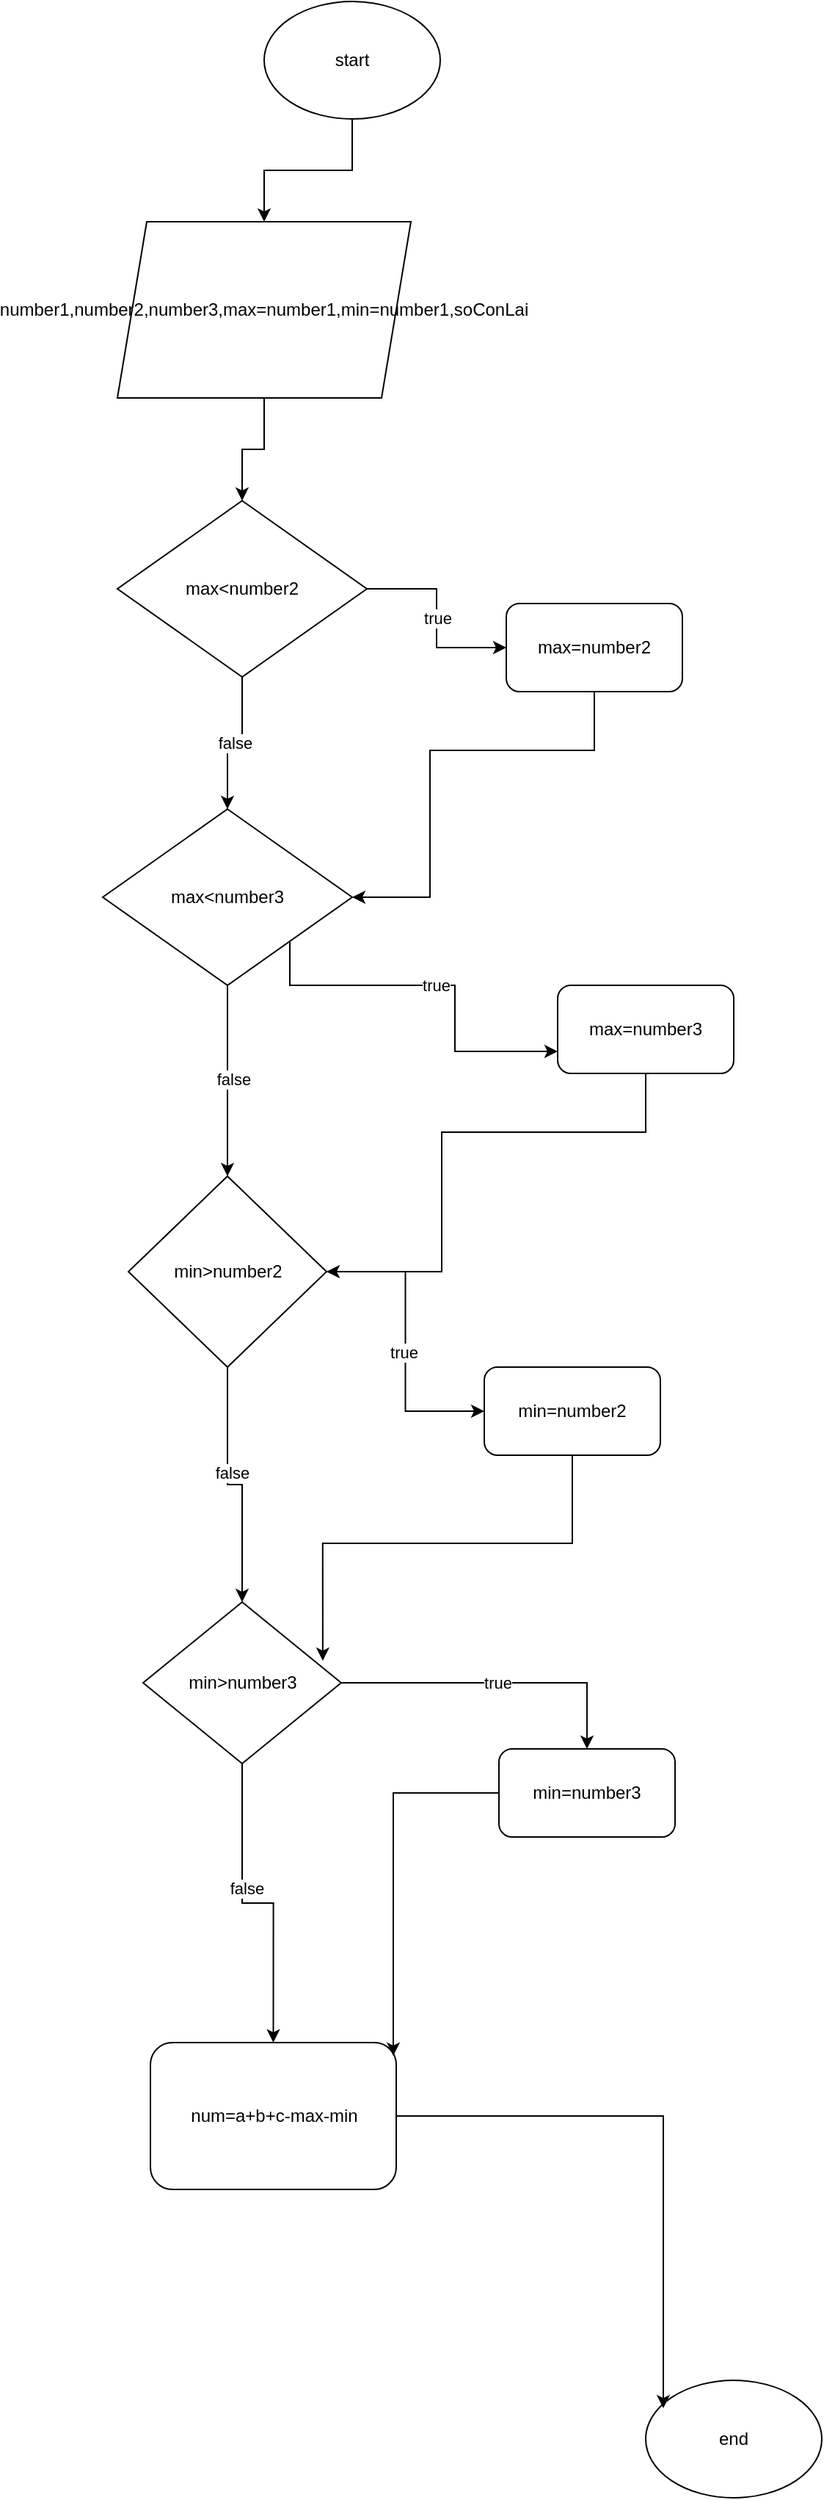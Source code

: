 <mxfile version="22.0.3" type="device">
  <diagram id="C5RBs43oDa-KdzZeNtuy" name="Page-1">
    <mxGraphModel dx="1036" dy="606" grid="1" gridSize="10" guides="1" tooltips="1" connect="1" arrows="1" fold="1" page="1" pageScale="1" pageWidth="827" pageHeight="1169" math="0" shadow="0">
      <root>
        <mxCell id="WIyWlLk6GJQsqaUBKTNV-0" />
        <mxCell id="WIyWlLk6GJQsqaUBKTNV-1" parent="WIyWlLk6GJQsqaUBKTNV-0" />
        <mxCell id="MLnVwpXvPS_MH8pCmM1l-2" style="edgeStyle=orthogonalEdgeStyle;rounded=0;orthogonalLoop=1;jettySize=auto;html=1;" parent="WIyWlLk6GJQsqaUBKTNV-1" source="MLnVwpXvPS_MH8pCmM1l-0" target="MLnVwpXvPS_MH8pCmM1l-1" edge="1">
          <mxGeometry relative="1" as="geometry" />
        </mxCell>
        <mxCell id="MLnVwpXvPS_MH8pCmM1l-0" value="start" style="ellipse;whiteSpace=wrap;html=1;" parent="WIyWlLk6GJQsqaUBKTNV-1" vertex="1">
          <mxGeometry x="320" y="60" width="120" height="80" as="geometry" />
        </mxCell>
        <mxCell id="MLnVwpXvPS_MH8pCmM1l-4" style="edgeStyle=orthogonalEdgeStyle;rounded=0;orthogonalLoop=1;jettySize=auto;html=1;entryX=0.5;entryY=0;entryDx=0;entryDy=0;" parent="WIyWlLk6GJQsqaUBKTNV-1" source="MLnVwpXvPS_MH8pCmM1l-1" target="MLnVwpXvPS_MH8pCmM1l-3" edge="1">
          <mxGeometry relative="1" as="geometry" />
        </mxCell>
        <mxCell id="MLnVwpXvPS_MH8pCmM1l-1" value="number1,number2,number3,max=number1,min=number1,soConLai" style="shape=parallelogram;perimeter=parallelogramPerimeter;whiteSpace=wrap;html=1;fixedSize=1;" parent="WIyWlLk6GJQsqaUBKTNV-1" vertex="1">
          <mxGeometry x="220" y="210" width="200" height="120" as="geometry" />
        </mxCell>
        <mxCell id="MLnVwpXvPS_MH8pCmM1l-8" value="true" style="edgeStyle=orthogonalEdgeStyle;rounded=0;orthogonalLoop=1;jettySize=auto;html=1;entryX=0;entryY=0.5;entryDx=0;entryDy=0;" parent="WIyWlLk6GJQsqaUBKTNV-1" source="MLnVwpXvPS_MH8pCmM1l-3" target="MLnVwpXvPS_MH8pCmM1l-7" edge="1">
          <mxGeometry relative="1" as="geometry" />
        </mxCell>
        <mxCell id="MLnVwpXvPS_MH8pCmM1l-14" value="false" style="edgeStyle=orthogonalEdgeStyle;rounded=0;orthogonalLoop=1;jettySize=auto;html=1;entryX=0.5;entryY=0;entryDx=0;entryDy=0;" parent="WIyWlLk6GJQsqaUBKTNV-1" source="MLnVwpXvPS_MH8pCmM1l-3" target="MLnVwpXvPS_MH8pCmM1l-5" edge="1">
          <mxGeometry relative="1" as="geometry" />
        </mxCell>
        <mxCell id="MLnVwpXvPS_MH8pCmM1l-3" value="max&amp;lt;number2" style="rhombus;whiteSpace=wrap;html=1;" parent="WIyWlLk6GJQsqaUBKTNV-1" vertex="1">
          <mxGeometry x="220" y="400" width="170" height="120" as="geometry" />
        </mxCell>
        <mxCell id="MLnVwpXvPS_MH8pCmM1l-18" value="true" style="edgeStyle=orthogonalEdgeStyle;rounded=0;orthogonalLoop=1;jettySize=auto;html=1;entryX=0;entryY=0.75;entryDx=0;entryDy=0;exitX=1;exitY=1;exitDx=0;exitDy=0;" parent="WIyWlLk6GJQsqaUBKTNV-1" source="MLnVwpXvPS_MH8pCmM1l-5" target="MLnVwpXvPS_MH8pCmM1l-17" edge="1">
          <mxGeometry relative="1" as="geometry">
            <Array as="points">
              <mxPoint x="338" y="730" />
              <mxPoint x="450" y="730" />
              <mxPoint x="450" y="775" />
            </Array>
          </mxGeometry>
        </mxCell>
        <mxCell id="MLnVwpXvPS_MH8pCmM1l-21" style="edgeStyle=orthogonalEdgeStyle;rounded=0;orthogonalLoop=1;jettySize=auto;html=1;entryX=0.5;entryY=0;entryDx=0;entryDy=0;" parent="WIyWlLk6GJQsqaUBKTNV-1" source="MLnVwpXvPS_MH8pCmM1l-5" target="MLnVwpXvPS_MH8pCmM1l-20" edge="1">
          <mxGeometry relative="1" as="geometry" />
        </mxCell>
        <mxCell id="MLnVwpXvPS_MH8pCmM1l-30" value="false" style="edgeLabel;html=1;align=center;verticalAlign=middle;resizable=0;points=[];" parent="MLnVwpXvPS_MH8pCmM1l-21" vertex="1" connectable="0">
          <mxGeometry x="-0.015" y="4" relative="1" as="geometry">
            <mxPoint as="offset" />
          </mxGeometry>
        </mxCell>
        <mxCell id="MLnVwpXvPS_MH8pCmM1l-5" value="max&amp;lt;number3" style="rhombus;whiteSpace=wrap;html=1;" parent="WIyWlLk6GJQsqaUBKTNV-1" vertex="1">
          <mxGeometry x="210" y="610" width="170" height="120" as="geometry" />
        </mxCell>
        <mxCell id="MLnVwpXvPS_MH8pCmM1l-13" style="edgeStyle=orthogonalEdgeStyle;rounded=0;orthogonalLoop=1;jettySize=auto;html=1;entryX=1;entryY=0.5;entryDx=0;entryDy=0;" parent="WIyWlLk6GJQsqaUBKTNV-1" source="MLnVwpXvPS_MH8pCmM1l-7" target="MLnVwpXvPS_MH8pCmM1l-5" edge="1">
          <mxGeometry relative="1" as="geometry">
            <Array as="points">
              <mxPoint x="545" y="570" />
              <mxPoint x="433" y="570" />
              <mxPoint x="433" y="670" />
            </Array>
          </mxGeometry>
        </mxCell>
        <mxCell id="MLnVwpXvPS_MH8pCmM1l-7" value="max=number2" style="rounded=1;whiteSpace=wrap;html=1;" parent="WIyWlLk6GJQsqaUBKTNV-1" vertex="1">
          <mxGeometry x="485" y="470" width="120" height="60" as="geometry" />
        </mxCell>
        <mxCell id="MLnVwpXvPS_MH8pCmM1l-22" style="edgeStyle=orthogonalEdgeStyle;rounded=0;orthogonalLoop=1;jettySize=auto;html=1;entryX=1;entryY=0.5;entryDx=0;entryDy=0;" parent="WIyWlLk6GJQsqaUBKTNV-1" source="MLnVwpXvPS_MH8pCmM1l-17" target="MLnVwpXvPS_MH8pCmM1l-20" edge="1">
          <mxGeometry relative="1" as="geometry">
            <Array as="points">
              <mxPoint x="580" y="830" />
              <mxPoint x="441" y="830" />
              <mxPoint x="441" y="925" />
            </Array>
          </mxGeometry>
        </mxCell>
        <mxCell id="MLnVwpXvPS_MH8pCmM1l-17" value="max=number3" style="rounded=1;whiteSpace=wrap;html=1;" parent="WIyWlLk6GJQsqaUBKTNV-1" vertex="1">
          <mxGeometry x="520" y="730" width="120" height="60" as="geometry" />
        </mxCell>
        <mxCell id="MLnVwpXvPS_MH8pCmM1l-24" style="edgeStyle=orthogonalEdgeStyle;rounded=0;orthogonalLoop=1;jettySize=auto;html=1;entryX=0;entryY=0.5;entryDx=0;entryDy=0;" parent="WIyWlLk6GJQsqaUBKTNV-1" source="MLnVwpXvPS_MH8pCmM1l-20" target="MLnVwpXvPS_MH8pCmM1l-23" edge="1">
          <mxGeometry relative="1" as="geometry" />
        </mxCell>
        <mxCell id="MLnVwpXvPS_MH8pCmM1l-25" value="true" style="edgeLabel;html=1;align=center;verticalAlign=middle;resizable=0;points=[];" parent="MLnVwpXvPS_MH8pCmM1l-24" vertex="1" connectable="0">
          <mxGeometry x="0.065" y="-2" relative="1" as="geometry">
            <mxPoint as="offset" />
          </mxGeometry>
        </mxCell>
        <mxCell id="MLnVwpXvPS_MH8pCmM1l-27" style="edgeStyle=orthogonalEdgeStyle;rounded=0;orthogonalLoop=1;jettySize=auto;html=1;entryX=0.5;entryY=0;entryDx=0;entryDy=0;" parent="WIyWlLk6GJQsqaUBKTNV-1" source="MLnVwpXvPS_MH8pCmM1l-20" target="MLnVwpXvPS_MH8pCmM1l-26" edge="1">
          <mxGeometry relative="1" as="geometry" />
        </mxCell>
        <mxCell id="MLnVwpXvPS_MH8pCmM1l-31" value="false" style="edgeLabel;html=1;align=center;verticalAlign=middle;resizable=0;points=[];" parent="MLnVwpXvPS_MH8pCmM1l-27" vertex="1" connectable="0">
          <mxGeometry x="-0.153" y="3" relative="1" as="geometry">
            <mxPoint as="offset" />
          </mxGeometry>
        </mxCell>
        <mxCell id="MLnVwpXvPS_MH8pCmM1l-20" value="min&amp;gt;number2" style="rhombus;whiteSpace=wrap;html=1;" parent="WIyWlLk6GJQsqaUBKTNV-1" vertex="1">
          <mxGeometry x="227.5" y="860" width="135" height="130" as="geometry" />
        </mxCell>
        <mxCell id="MLnVwpXvPS_MH8pCmM1l-23" value="min=number2" style="rounded=1;whiteSpace=wrap;html=1;" parent="WIyWlLk6GJQsqaUBKTNV-1" vertex="1">
          <mxGeometry x="470" y="990" width="120" height="60" as="geometry" />
        </mxCell>
        <mxCell id="MLnVwpXvPS_MH8pCmM1l-33" value="true" style="edgeStyle=orthogonalEdgeStyle;rounded=0;orthogonalLoop=1;jettySize=auto;html=1;entryX=0.5;entryY=0;entryDx=0;entryDy=0;" parent="WIyWlLk6GJQsqaUBKTNV-1" source="MLnVwpXvPS_MH8pCmM1l-26" target="MLnVwpXvPS_MH8pCmM1l-32" edge="1">
          <mxGeometry relative="1" as="geometry" />
        </mxCell>
        <mxCell id="MLnVwpXvPS_MH8pCmM1l-35" style="edgeStyle=orthogonalEdgeStyle;rounded=0;orthogonalLoop=1;jettySize=auto;html=1;entryX=0.5;entryY=0;entryDx=0;entryDy=0;" parent="WIyWlLk6GJQsqaUBKTNV-1" source="MLnVwpXvPS_MH8pCmM1l-26" target="MLnVwpXvPS_MH8pCmM1l-36" edge="1">
          <mxGeometry relative="1" as="geometry">
            <mxPoint x="320" y="1430" as="targetPoint" />
          </mxGeometry>
        </mxCell>
        <mxCell id="MLnVwpXvPS_MH8pCmM1l-41" value="false" style="edgeLabel;html=1;align=center;verticalAlign=middle;resizable=0;points=[];" parent="MLnVwpXvPS_MH8pCmM1l-35" vertex="1" connectable="0">
          <mxGeometry x="-0.196" y="3" relative="1" as="geometry">
            <mxPoint as="offset" />
          </mxGeometry>
        </mxCell>
        <mxCell id="MLnVwpXvPS_MH8pCmM1l-26" value="min&amp;gt;number3" style="rhombus;whiteSpace=wrap;html=1;" parent="WIyWlLk6GJQsqaUBKTNV-1" vertex="1">
          <mxGeometry x="237.5" y="1150" width="135" height="110" as="geometry" />
        </mxCell>
        <mxCell id="MLnVwpXvPS_MH8pCmM1l-29" style="edgeStyle=orthogonalEdgeStyle;rounded=0;orthogonalLoop=1;jettySize=auto;html=1;entryX=0.907;entryY=0.364;entryDx=0;entryDy=0;entryPerimeter=0;" parent="WIyWlLk6GJQsqaUBKTNV-1" source="MLnVwpXvPS_MH8pCmM1l-23" target="MLnVwpXvPS_MH8pCmM1l-26" edge="1">
          <mxGeometry relative="1" as="geometry">
            <Array as="points">
              <mxPoint x="530" y="1110" />
              <mxPoint x="360" y="1110" />
            </Array>
          </mxGeometry>
        </mxCell>
        <mxCell id="MLnVwpXvPS_MH8pCmM1l-32" value="min=number3" style="rounded=1;whiteSpace=wrap;html=1;" parent="WIyWlLk6GJQsqaUBKTNV-1" vertex="1">
          <mxGeometry x="480" y="1250" width="120" height="60" as="geometry" />
        </mxCell>
        <mxCell id="MLnVwpXvPS_MH8pCmM1l-36" value="num=a+b+c-max-min" style="rounded=1;whiteSpace=wrap;html=1;" parent="WIyWlLk6GJQsqaUBKTNV-1" vertex="1">
          <mxGeometry x="242.5" y="1450" width="167.5" height="100" as="geometry" />
        </mxCell>
        <mxCell id="MLnVwpXvPS_MH8pCmM1l-37" value="end" style="ellipse;whiteSpace=wrap;html=1;" parent="WIyWlLk6GJQsqaUBKTNV-1" vertex="1">
          <mxGeometry x="580" y="1680" width="120" height="80" as="geometry" />
        </mxCell>
        <mxCell id="MLnVwpXvPS_MH8pCmM1l-38" style="edgeStyle=orthogonalEdgeStyle;rounded=0;orthogonalLoop=1;jettySize=auto;html=1;entryX=0.1;entryY=0.238;entryDx=0;entryDy=0;entryPerimeter=0;" parent="WIyWlLk6GJQsqaUBKTNV-1" source="MLnVwpXvPS_MH8pCmM1l-36" target="MLnVwpXvPS_MH8pCmM1l-37" edge="1">
          <mxGeometry relative="1" as="geometry" />
        </mxCell>
        <mxCell id="MLnVwpXvPS_MH8pCmM1l-40" style="edgeStyle=orthogonalEdgeStyle;rounded=0;orthogonalLoop=1;jettySize=auto;html=1;entryX=0.988;entryY=0.09;entryDx=0;entryDy=0;entryPerimeter=0;" parent="WIyWlLk6GJQsqaUBKTNV-1" source="MLnVwpXvPS_MH8pCmM1l-32" target="MLnVwpXvPS_MH8pCmM1l-36" edge="1">
          <mxGeometry relative="1" as="geometry" />
        </mxCell>
      </root>
    </mxGraphModel>
  </diagram>
</mxfile>
